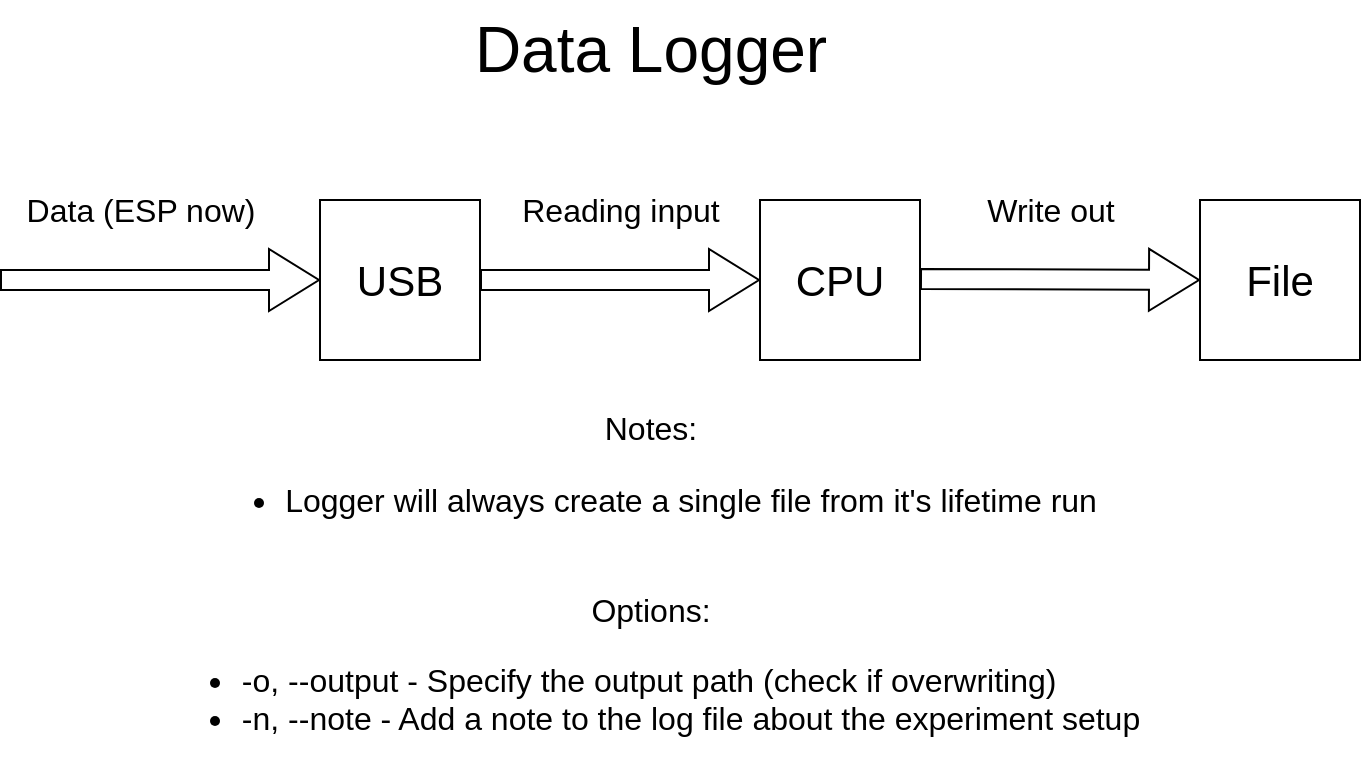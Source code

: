 <mxfile version="23.1.5" type="device">
  <diagram name="Page-1" id="PC4z9zPj6Z1fhGx3IYxd">
    <mxGraphModel dx="2634" dy="422" grid="1" gridSize="10" guides="1" tooltips="1" connect="1" arrows="1" fold="1" page="0" pageScale="1" pageWidth="1169" pageHeight="827" math="0" shadow="0">
      <root>
        <mxCell id="0" />
        <mxCell id="1" parent="0" />
        <mxCell id="DwpIRpVP7rjnvAxf3a41-2" value="" style="shape=flexArrow;endArrow=classic;html=1;rounded=0;fontSize=12;startSize=8;endSize=8;" edge="1" parent="1">
          <mxGeometry width="50" height="50" relative="1" as="geometry">
            <mxPoint x="-1080" y="640" as="sourcePoint" />
            <mxPoint x="-920" y="640" as="targetPoint" />
          </mxGeometry>
        </mxCell>
        <mxCell id="DwpIRpVP7rjnvAxf3a41-3" value="Data (ESP now)" style="text;html=1;align=center;verticalAlign=middle;resizable=0;points=[];autosize=1;strokeColor=none;fillColor=none;fontSize=16;" vertex="1" parent="1">
          <mxGeometry x="-1080" y="590" width="140" height="30" as="geometry" />
        </mxCell>
        <mxCell id="DwpIRpVP7rjnvAxf3a41-4" value="&lt;font style=&quot;font-size: 21px;&quot;&gt;USB&lt;/font&gt;" style="whiteSpace=wrap;html=1;aspect=fixed;" vertex="1" parent="1">
          <mxGeometry x="-920" y="600" width="80" height="80" as="geometry" />
        </mxCell>
        <mxCell id="DwpIRpVP7rjnvAxf3a41-5" value="" style="shape=flexArrow;endArrow=classic;html=1;rounded=0;fontSize=12;startSize=8;endSize=8;exitX=1;exitY=0.5;exitDx=0;exitDy=0;entryX=0;entryY=0.5;entryDx=0;entryDy=0;" edge="1" parent="1" source="DwpIRpVP7rjnvAxf3a41-4" target="DwpIRpVP7rjnvAxf3a41-6">
          <mxGeometry width="50" height="50" relative="1" as="geometry">
            <mxPoint x="-760" y="640" as="sourcePoint" />
            <mxPoint x="-760" y="640" as="targetPoint" />
          </mxGeometry>
        </mxCell>
        <mxCell id="DwpIRpVP7rjnvAxf3a41-6" value="&lt;span style=&quot;font-size: 21px;&quot;&gt;CPU&lt;/span&gt;" style="whiteSpace=wrap;html=1;aspect=fixed;" vertex="1" parent="1">
          <mxGeometry x="-700" y="600" width="80" height="80" as="geometry" />
        </mxCell>
        <mxCell id="DwpIRpVP7rjnvAxf3a41-7" value="Reading input" style="text;html=1;align=center;verticalAlign=middle;resizable=0;points=[];autosize=1;strokeColor=none;fillColor=none;fontSize=16;" vertex="1" parent="1">
          <mxGeometry x="-830" y="590" width="120" height="30" as="geometry" />
        </mxCell>
        <mxCell id="DwpIRpVP7rjnvAxf3a41-10" value="Notes:&lt;br&gt;&lt;div style=&quot;text-align: left;&quot;&gt;&lt;ul&gt;&lt;li&gt;&lt;span style=&quot;background-color: initial;&quot;&gt;Logger will always create a single file from it&#39;s lifetime run&lt;/span&gt;&lt;/li&gt;&lt;/ul&gt;&lt;/div&gt;" style="text;html=1;align=center;verticalAlign=middle;resizable=0;points=[];autosize=1;strokeColor=none;fillColor=none;fontSize=16;" vertex="1" parent="1">
          <mxGeometry x="-990" y="700" width="470" height="80" as="geometry" />
        </mxCell>
        <mxCell id="DwpIRpVP7rjnvAxf3a41-11" value="&lt;span style=&quot;font-size: 21px;&quot;&gt;File&lt;/span&gt;" style="whiteSpace=wrap;html=1;aspect=fixed;" vertex="1" parent="1">
          <mxGeometry x="-480" y="600" width="80" height="80" as="geometry" />
        </mxCell>
        <mxCell id="DwpIRpVP7rjnvAxf3a41-12" value="Write out" style="text;html=1;align=center;verticalAlign=middle;resizable=0;points=[];autosize=1;strokeColor=none;fillColor=none;fontSize=16;" vertex="1" parent="1">
          <mxGeometry x="-600" y="590" width="90" height="30" as="geometry" />
        </mxCell>
        <mxCell id="DwpIRpVP7rjnvAxf3a41-13" value="" style="shape=flexArrow;endArrow=classic;html=1;rounded=0;fontSize=12;startSize=8;endSize=8;exitX=1;exitY=0.5;exitDx=0;exitDy=0;" edge="1" parent="1">
          <mxGeometry width="50" height="50" relative="1" as="geometry">
            <mxPoint x="-620" y="639.5" as="sourcePoint" />
            <mxPoint x="-480" y="640" as="targetPoint" />
          </mxGeometry>
        </mxCell>
        <mxCell id="DwpIRpVP7rjnvAxf3a41-15" value="Data Logger" style="text;html=1;align=center;verticalAlign=middle;resizable=0;points=[];autosize=1;strokeColor=none;fillColor=none;fontSize=32;" vertex="1" parent="1">
          <mxGeometry x="-855" y="500" width="200" height="50" as="geometry" />
        </mxCell>
        <mxCell id="DwpIRpVP7rjnvAxf3a41-17" value="Options:&lt;br&gt;&lt;div style=&quot;text-align: left;&quot;&gt;&lt;ul&gt;&lt;li&gt;-o, --output - Specify the output path (check if overwriting)&lt;/li&gt;&lt;li&gt;-n, --note - Add a note to the log file about the experiment setup&lt;/li&gt;&lt;/ul&gt;&lt;/div&gt;" style="text;html=1;align=center;verticalAlign=middle;resizable=0;points=[];autosize=1;strokeColor=none;fillColor=none;fontSize=16;" vertex="1" parent="1">
          <mxGeometry x="-1010" y="790" width="510" height="100" as="geometry" />
        </mxCell>
      </root>
    </mxGraphModel>
  </diagram>
</mxfile>
